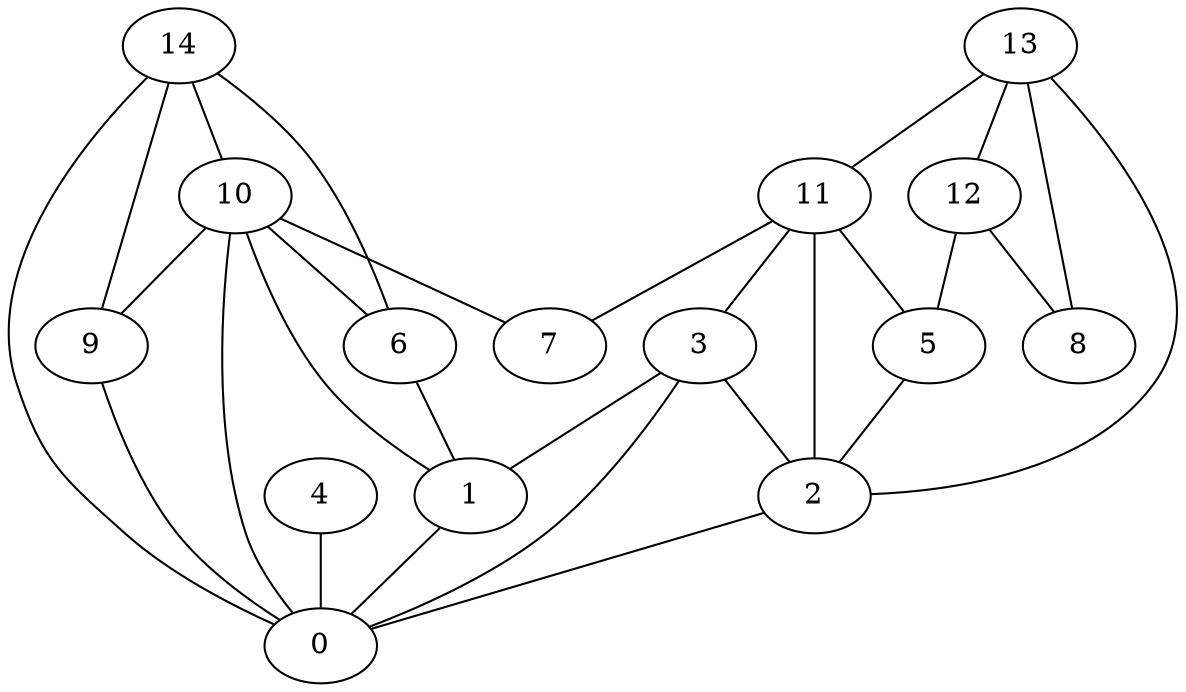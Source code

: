digraph "sensornet-topology" {
label = "";
rankdir="BT";"0"->"1" [arrowhead = "both"] 
"0"->"2" [arrowhead = "both"] 
"0"->"3" [arrowhead = "both"] 
"0"->"4" [arrowhead = "both"] 
"0"->"9" [arrowhead = "both"] 
"0"->"10" [arrowhead = "both"] 
"0"->"14" [arrowhead = "both"] 
"1"->"3" [arrowhead = "both"] 
"1"->"6" [arrowhead = "both"] 
"1"->"10" [arrowhead = "both"] 
"2"->"3" [arrowhead = "both"] 
"2"->"5" [arrowhead = "both"] 
"2"->"11" [arrowhead = "both"] 
"2"->"13" [arrowhead = "both"] 
"3"->"11" [arrowhead = "both"] 
"5"->"11" [arrowhead = "both"] 
"5"->"12" [arrowhead = "both"] 
"6"->"10" [arrowhead = "both"] 
"6"->"14" [arrowhead = "both"] 
"7"->"10" [arrowhead = "both"] 
"7"->"11" [arrowhead = "both"] 
"8"->"12" [arrowhead = "both"] 
"8"->"13" [arrowhead = "both"] 
"9"->"10" [arrowhead = "both"] 
"9"->"14" [arrowhead = "both"] 
"10"->"14" [arrowhead = "both"] 
"11"->"13" [arrowhead = "both"] 
"12"->"13" [arrowhead = "both"] 
}